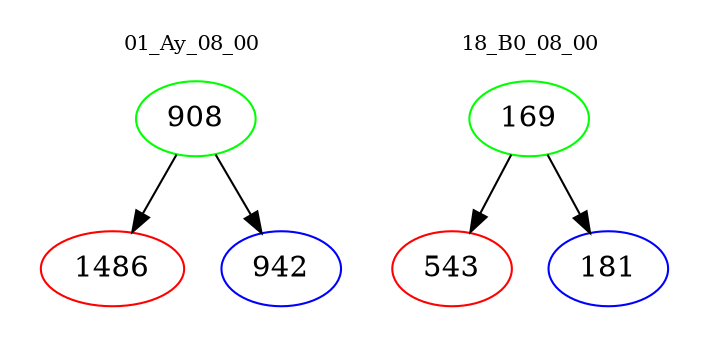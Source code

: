 digraph{
subgraph cluster_0 {
color = white
label = "01_Ay_08_00";
fontsize=10;
T0_908 [label="908", color="green"]
T0_908 -> T0_1486 [color="black"]
T0_1486 [label="1486", color="red"]
T0_908 -> T0_942 [color="black"]
T0_942 [label="942", color="blue"]
}
subgraph cluster_1 {
color = white
label = "18_B0_08_00";
fontsize=10;
T1_169 [label="169", color="green"]
T1_169 -> T1_543 [color="black"]
T1_543 [label="543", color="red"]
T1_169 -> T1_181 [color="black"]
T1_181 [label="181", color="blue"]
}
}
